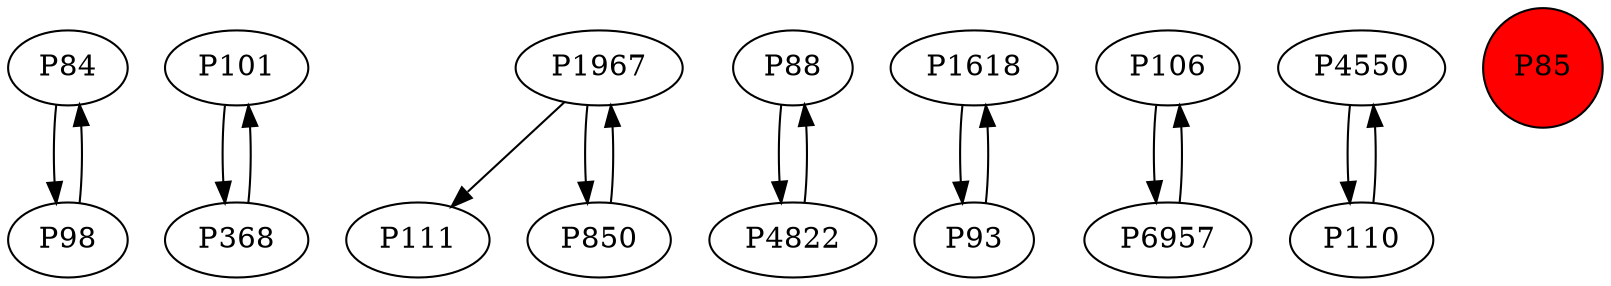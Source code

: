 digraph {
	P84 -> P98
	P101 -> P368
	P98 -> P84
	P1967 -> P111
	P88 -> P4822
	P368 -> P101
	P1618 -> P93
	P850 -> P1967
	P93 -> P1618
	P106 -> P6957
	P6957 -> P106
	P4550 -> P110
	P4822 -> P88
	P110 -> P4550
	P1967 -> P850
	P85 [shape=circle]
	P85 [style=filled]
	P85 [fillcolor=red]
}